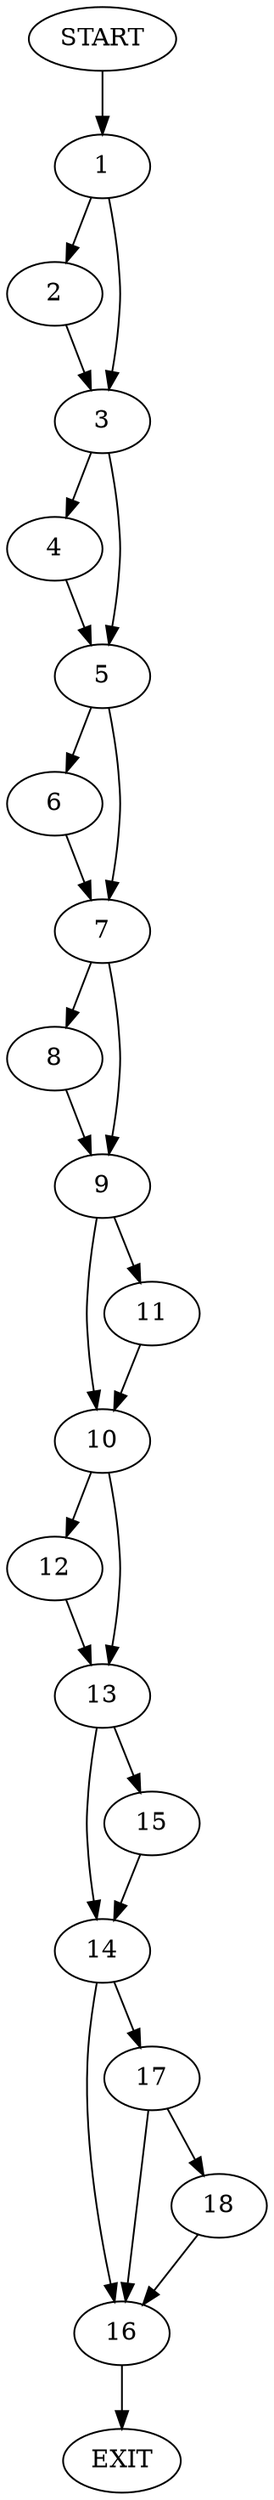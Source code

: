 digraph {
0 [label="START"]
19 [label="EXIT"]
0 -> 1
1 -> 2
1 -> 3
3 -> 4
3 -> 5
2 -> 3
4 -> 5
5 -> 6
5 -> 7
7 -> 8
7 -> 9
6 -> 7
9 -> 10
9 -> 11
8 -> 9
11 -> 10
10 -> 12
10 -> 13
12 -> 13
13 -> 14
13 -> 15
14 -> 16
14 -> 17
15 -> 14
16 -> 19
17 -> 16
17 -> 18
18 -> 16
}
